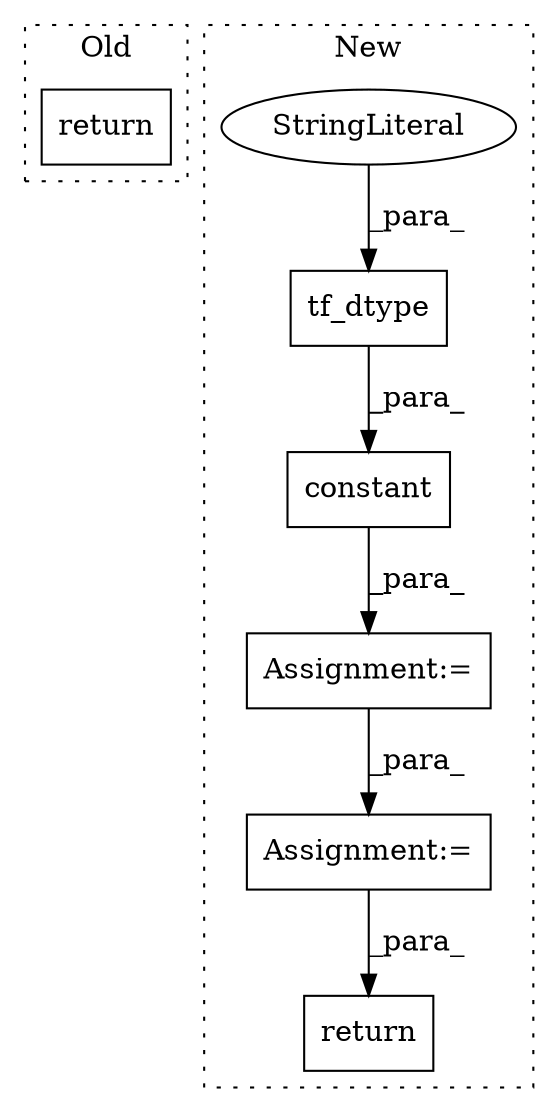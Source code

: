 digraph G {
subgraph cluster0 {
1 [label="return" a="41" s="2678" l="7" shape="box"];
label = "Old";
style="dotted";
}
subgraph cluster1 {
2 [label="tf_dtype" a="32" s="2890,2906" l="9,1" shape="box"];
3 [label="StringLiteral" a="45" s="2899" l="7" shape="ellipse"];
4 [label="return" a="41" s="3240" l="7" shape="box"];
5 [label="constant" a="32" s="2863,2907" l="9,1" shape="box"];
6 [label="Assignment:=" a="7" s="2851" l="1" shape="box"];
7 [label="Assignment:=" a="7" s="3007" l="1" shape="box"];
label = "New";
style="dotted";
}
2 -> 5 [label="_para_"];
3 -> 2 [label="_para_"];
5 -> 6 [label="_para_"];
6 -> 7 [label="_para_"];
7 -> 4 [label="_para_"];
}